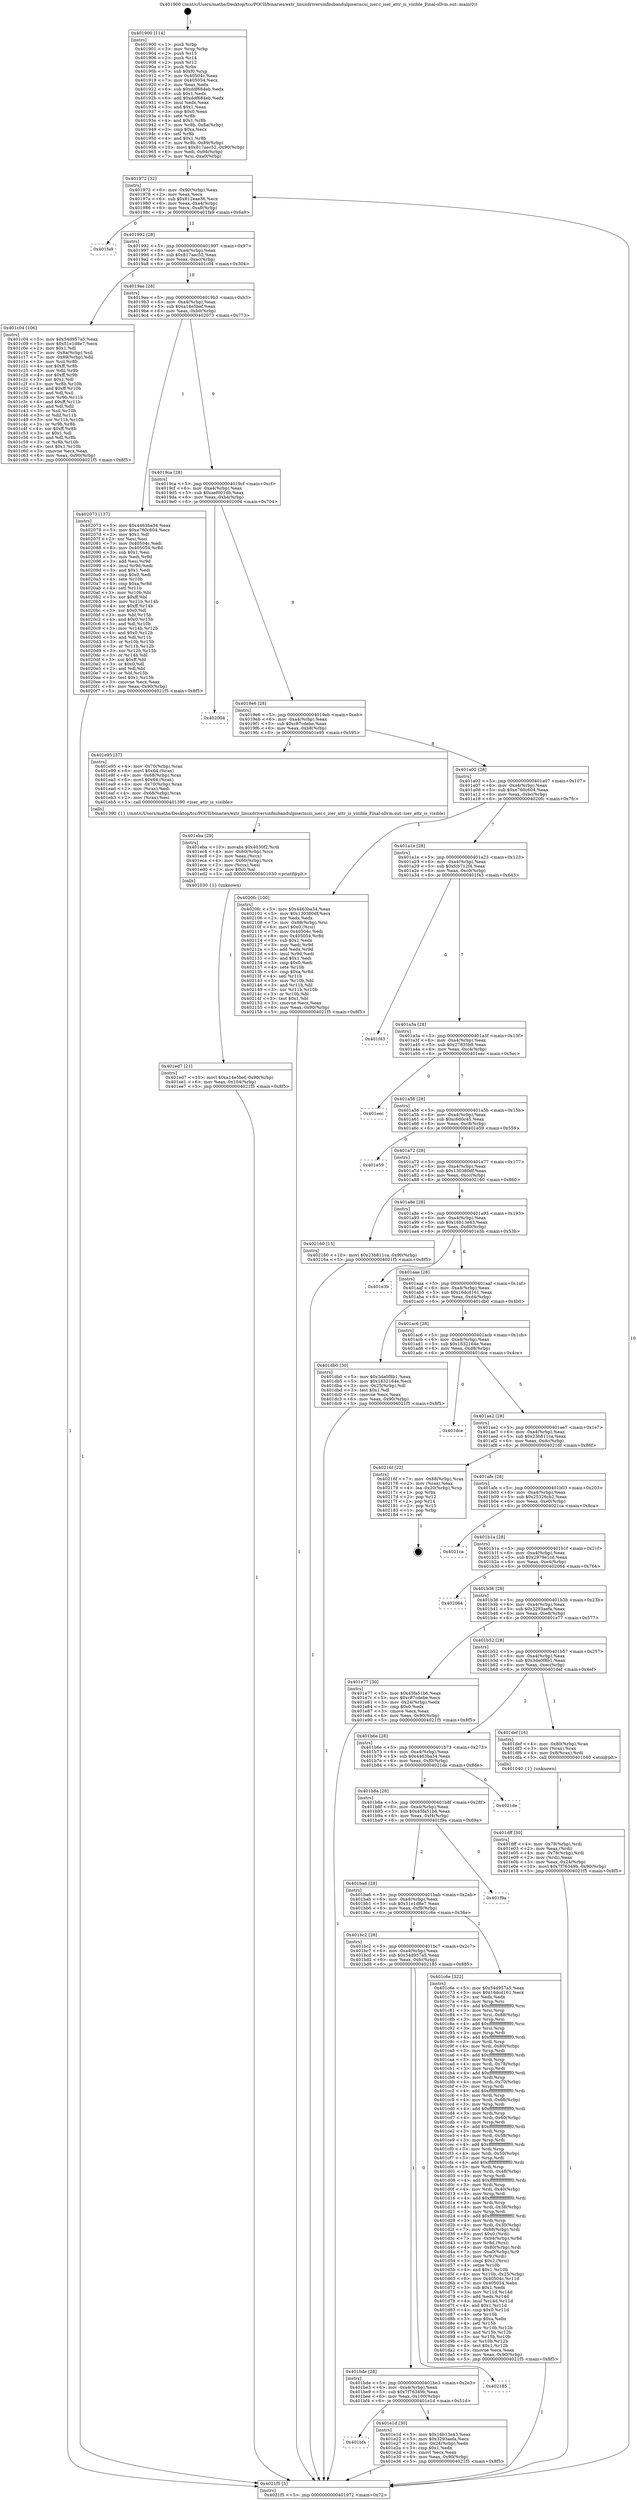 digraph "0x401900" {
  label = "0x401900 (/mnt/c/Users/mathe/Desktop/tcc/POCII/binaries/extr_linuxdriversinfinibandulpiseriscsi_iser.c_iser_attr_is_visible_Final-ollvm.out::main(0))"
  labelloc = "t"
  node[shape=record]

  Entry [label="",width=0.3,height=0.3,shape=circle,fillcolor=black,style=filled]
  "0x401972" [label="{
     0x401972 [32]\l
     | [instrs]\l
     &nbsp;&nbsp;0x401972 \<+6\>: mov -0x90(%rbp),%eax\l
     &nbsp;&nbsp;0x401978 \<+2\>: mov %eax,%ecx\l
     &nbsp;&nbsp;0x40197a \<+6\>: sub $0x812eae36,%ecx\l
     &nbsp;&nbsp;0x401980 \<+6\>: mov %eax,-0xa4(%rbp)\l
     &nbsp;&nbsp;0x401986 \<+6\>: mov %ecx,-0xa8(%rbp)\l
     &nbsp;&nbsp;0x40198c \<+6\>: je 0000000000401fa9 \<main+0x6a9\>\l
  }"]
  "0x401fa9" [label="{
     0x401fa9\l
  }", style=dashed]
  "0x401992" [label="{
     0x401992 [28]\l
     | [instrs]\l
     &nbsp;&nbsp;0x401992 \<+5\>: jmp 0000000000401997 \<main+0x97\>\l
     &nbsp;&nbsp;0x401997 \<+6\>: mov -0xa4(%rbp),%eax\l
     &nbsp;&nbsp;0x40199d \<+5\>: sub $0x817aec52,%eax\l
     &nbsp;&nbsp;0x4019a2 \<+6\>: mov %eax,-0xac(%rbp)\l
     &nbsp;&nbsp;0x4019a8 \<+6\>: je 0000000000401c04 \<main+0x304\>\l
  }"]
  Exit [label="",width=0.3,height=0.3,shape=circle,fillcolor=black,style=filled,peripheries=2]
  "0x401c04" [label="{
     0x401c04 [106]\l
     | [instrs]\l
     &nbsp;&nbsp;0x401c04 \<+5\>: mov $0x54d957a5,%eax\l
     &nbsp;&nbsp;0x401c09 \<+5\>: mov $0x51e1d8e7,%ecx\l
     &nbsp;&nbsp;0x401c0e \<+2\>: mov $0x1,%dl\l
     &nbsp;&nbsp;0x401c10 \<+7\>: mov -0x8a(%rbp),%sil\l
     &nbsp;&nbsp;0x401c17 \<+7\>: mov -0x89(%rbp),%dil\l
     &nbsp;&nbsp;0x401c1e \<+3\>: mov %sil,%r8b\l
     &nbsp;&nbsp;0x401c21 \<+4\>: xor $0xff,%r8b\l
     &nbsp;&nbsp;0x401c25 \<+3\>: mov %dil,%r9b\l
     &nbsp;&nbsp;0x401c28 \<+4\>: xor $0xff,%r9b\l
     &nbsp;&nbsp;0x401c2c \<+3\>: xor $0x1,%dl\l
     &nbsp;&nbsp;0x401c2f \<+3\>: mov %r8b,%r10b\l
     &nbsp;&nbsp;0x401c32 \<+4\>: and $0xff,%r10b\l
     &nbsp;&nbsp;0x401c36 \<+3\>: and %dl,%sil\l
     &nbsp;&nbsp;0x401c39 \<+3\>: mov %r9b,%r11b\l
     &nbsp;&nbsp;0x401c3c \<+4\>: and $0xff,%r11b\l
     &nbsp;&nbsp;0x401c40 \<+3\>: and %dl,%dil\l
     &nbsp;&nbsp;0x401c43 \<+3\>: or %sil,%r10b\l
     &nbsp;&nbsp;0x401c46 \<+3\>: or %dil,%r11b\l
     &nbsp;&nbsp;0x401c49 \<+3\>: xor %r11b,%r10b\l
     &nbsp;&nbsp;0x401c4c \<+3\>: or %r9b,%r8b\l
     &nbsp;&nbsp;0x401c4f \<+4\>: xor $0xff,%r8b\l
     &nbsp;&nbsp;0x401c53 \<+3\>: or $0x1,%dl\l
     &nbsp;&nbsp;0x401c56 \<+3\>: and %dl,%r8b\l
     &nbsp;&nbsp;0x401c59 \<+3\>: or %r8b,%r10b\l
     &nbsp;&nbsp;0x401c5c \<+4\>: test $0x1,%r10b\l
     &nbsp;&nbsp;0x401c60 \<+3\>: cmovne %ecx,%eax\l
     &nbsp;&nbsp;0x401c63 \<+6\>: mov %eax,-0x90(%rbp)\l
     &nbsp;&nbsp;0x401c69 \<+5\>: jmp 00000000004021f5 \<main+0x8f5\>\l
  }"]
  "0x4019ae" [label="{
     0x4019ae [28]\l
     | [instrs]\l
     &nbsp;&nbsp;0x4019ae \<+5\>: jmp 00000000004019b3 \<main+0xb3\>\l
     &nbsp;&nbsp;0x4019b3 \<+6\>: mov -0xa4(%rbp),%eax\l
     &nbsp;&nbsp;0x4019b9 \<+5\>: sub $0xa14e5bef,%eax\l
     &nbsp;&nbsp;0x4019be \<+6\>: mov %eax,-0xb0(%rbp)\l
     &nbsp;&nbsp;0x4019c4 \<+6\>: je 0000000000402073 \<main+0x773\>\l
  }"]
  "0x4021f5" [label="{
     0x4021f5 [5]\l
     | [instrs]\l
     &nbsp;&nbsp;0x4021f5 \<+5\>: jmp 0000000000401972 \<main+0x72\>\l
  }"]
  "0x401900" [label="{
     0x401900 [114]\l
     | [instrs]\l
     &nbsp;&nbsp;0x401900 \<+1\>: push %rbp\l
     &nbsp;&nbsp;0x401901 \<+3\>: mov %rsp,%rbp\l
     &nbsp;&nbsp;0x401904 \<+2\>: push %r15\l
     &nbsp;&nbsp;0x401906 \<+2\>: push %r14\l
     &nbsp;&nbsp;0x401908 \<+2\>: push %r12\l
     &nbsp;&nbsp;0x40190a \<+1\>: push %rbx\l
     &nbsp;&nbsp;0x40190b \<+7\>: sub $0xf0,%rsp\l
     &nbsp;&nbsp;0x401912 \<+7\>: mov 0x40504c,%eax\l
     &nbsp;&nbsp;0x401919 \<+7\>: mov 0x405054,%ecx\l
     &nbsp;&nbsp;0x401920 \<+2\>: mov %eax,%edx\l
     &nbsp;&nbsp;0x401922 \<+6\>: sub $0xddf684eb,%edx\l
     &nbsp;&nbsp;0x401928 \<+3\>: sub $0x1,%edx\l
     &nbsp;&nbsp;0x40192b \<+6\>: add $0xddf684eb,%edx\l
     &nbsp;&nbsp;0x401931 \<+3\>: imul %edx,%eax\l
     &nbsp;&nbsp;0x401934 \<+3\>: and $0x1,%eax\l
     &nbsp;&nbsp;0x401937 \<+3\>: cmp $0x0,%eax\l
     &nbsp;&nbsp;0x40193a \<+4\>: sete %r8b\l
     &nbsp;&nbsp;0x40193e \<+4\>: and $0x1,%r8b\l
     &nbsp;&nbsp;0x401942 \<+7\>: mov %r8b,-0x8a(%rbp)\l
     &nbsp;&nbsp;0x401949 \<+3\>: cmp $0xa,%ecx\l
     &nbsp;&nbsp;0x40194c \<+4\>: setl %r8b\l
     &nbsp;&nbsp;0x401950 \<+4\>: and $0x1,%r8b\l
     &nbsp;&nbsp;0x401954 \<+7\>: mov %r8b,-0x89(%rbp)\l
     &nbsp;&nbsp;0x40195b \<+10\>: movl $0x817aec52,-0x90(%rbp)\l
     &nbsp;&nbsp;0x401965 \<+6\>: mov %edi,-0x94(%rbp)\l
     &nbsp;&nbsp;0x40196b \<+7\>: mov %rsi,-0xa0(%rbp)\l
  }"]
  "0x401ed7" [label="{
     0x401ed7 [21]\l
     | [instrs]\l
     &nbsp;&nbsp;0x401ed7 \<+10\>: movl $0xa14e5bef,-0x90(%rbp)\l
     &nbsp;&nbsp;0x401ee1 \<+6\>: mov %eax,-0x104(%rbp)\l
     &nbsp;&nbsp;0x401ee7 \<+5\>: jmp 00000000004021f5 \<main+0x8f5\>\l
  }"]
  "0x402073" [label="{
     0x402073 [137]\l
     | [instrs]\l
     &nbsp;&nbsp;0x402073 \<+5\>: mov $0x4463ba34,%eax\l
     &nbsp;&nbsp;0x402078 \<+5\>: mov $0xe760c604,%ecx\l
     &nbsp;&nbsp;0x40207d \<+2\>: mov $0x1,%dl\l
     &nbsp;&nbsp;0x40207f \<+2\>: xor %esi,%esi\l
     &nbsp;&nbsp;0x402081 \<+7\>: mov 0x40504c,%edi\l
     &nbsp;&nbsp;0x402088 \<+8\>: mov 0x405054,%r8d\l
     &nbsp;&nbsp;0x402090 \<+3\>: sub $0x1,%esi\l
     &nbsp;&nbsp;0x402093 \<+3\>: mov %edi,%r9d\l
     &nbsp;&nbsp;0x402096 \<+3\>: add %esi,%r9d\l
     &nbsp;&nbsp;0x402099 \<+4\>: imul %r9d,%edi\l
     &nbsp;&nbsp;0x40209d \<+3\>: and $0x1,%edi\l
     &nbsp;&nbsp;0x4020a0 \<+3\>: cmp $0x0,%edi\l
     &nbsp;&nbsp;0x4020a3 \<+4\>: sete %r10b\l
     &nbsp;&nbsp;0x4020a7 \<+4\>: cmp $0xa,%r8d\l
     &nbsp;&nbsp;0x4020ab \<+4\>: setl %r11b\l
     &nbsp;&nbsp;0x4020af \<+3\>: mov %r10b,%bl\l
     &nbsp;&nbsp;0x4020b2 \<+3\>: xor $0xff,%bl\l
     &nbsp;&nbsp;0x4020b5 \<+3\>: mov %r11b,%r14b\l
     &nbsp;&nbsp;0x4020b8 \<+4\>: xor $0xff,%r14b\l
     &nbsp;&nbsp;0x4020bc \<+3\>: xor $0x0,%dl\l
     &nbsp;&nbsp;0x4020bf \<+3\>: mov %bl,%r15b\l
     &nbsp;&nbsp;0x4020c2 \<+4\>: and $0x0,%r15b\l
     &nbsp;&nbsp;0x4020c6 \<+3\>: and %dl,%r10b\l
     &nbsp;&nbsp;0x4020c9 \<+3\>: mov %r14b,%r12b\l
     &nbsp;&nbsp;0x4020cc \<+4\>: and $0x0,%r12b\l
     &nbsp;&nbsp;0x4020d0 \<+3\>: and %dl,%r11b\l
     &nbsp;&nbsp;0x4020d3 \<+3\>: or %r10b,%r15b\l
     &nbsp;&nbsp;0x4020d6 \<+3\>: or %r11b,%r12b\l
     &nbsp;&nbsp;0x4020d9 \<+3\>: xor %r12b,%r15b\l
     &nbsp;&nbsp;0x4020dc \<+3\>: or %r14b,%bl\l
     &nbsp;&nbsp;0x4020df \<+3\>: xor $0xff,%bl\l
     &nbsp;&nbsp;0x4020e2 \<+3\>: or $0x0,%dl\l
     &nbsp;&nbsp;0x4020e5 \<+2\>: and %dl,%bl\l
     &nbsp;&nbsp;0x4020e7 \<+3\>: or %bl,%r15b\l
     &nbsp;&nbsp;0x4020ea \<+4\>: test $0x1,%r15b\l
     &nbsp;&nbsp;0x4020ee \<+3\>: cmovne %ecx,%eax\l
     &nbsp;&nbsp;0x4020f1 \<+6\>: mov %eax,-0x90(%rbp)\l
     &nbsp;&nbsp;0x4020f7 \<+5\>: jmp 00000000004021f5 \<main+0x8f5\>\l
  }"]
  "0x4019ca" [label="{
     0x4019ca [28]\l
     | [instrs]\l
     &nbsp;&nbsp;0x4019ca \<+5\>: jmp 00000000004019cf \<main+0xcf\>\l
     &nbsp;&nbsp;0x4019cf \<+6\>: mov -0xa4(%rbp),%eax\l
     &nbsp;&nbsp;0x4019d5 \<+5\>: sub $0xaef001db,%eax\l
     &nbsp;&nbsp;0x4019da \<+6\>: mov %eax,-0xb4(%rbp)\l
     &nbsp;&nbsp;0x4019e0 \<+6\>: je 0000000000402004 \<main+0x704\>\l
  }"]
  "0x401eba" [label="{
     0x401eba [29]\l
     | [instrs]\l
     &nbsp;&nbsp;0x401eba \<+10\>: movabs $0x4030f2,%rdi\l
     &nbsp;&nbsp;0x401ec4 \<+4\>: mov -0x60(%rbp),%rcx\l
     &nbsp;&nbsp;0x401ec8 \<+2\>: mov %eax,(%rcx)\l
     &nbsp;&nbsp;0x401eca \<+4\>: mov -0x60(%rbp),%rcx\l
     &nbsp;&nbsp;0x401ece \<+2\>: mov (%rcx),%esi\l
     &nbsp;&nbsp;0x401ed0 \<+2\>: mov $0x0,%al\l
     &nbsp;&nbsp;0x401ed2 \<+5\>: call 0000000000401030 \<printf@plt\>\l
     | [calls]\l
     &nbsp;&nbsp;0x401030 \{1\} (unknown)\l
  }"]
  "0x402004" [label="{
     0x402004\l
  }", style=dashed]
  "0x4019e6" [label="{
     0x4019e6 [28]\l
     | [instrs]\l
     &nbsp;&nbsp;0x4019e6 \<+5\>: jmp 00000000004019eb \<main+0xeb\>\l
     &nbsp;&nbsp;0x4019eb \<+6\>: mov -0xa4(%rbp),%eax\l
     &nbsp;&nbsp;0x4019f1 \<+5\>: sub $0xc87cdebe,%eax\l
     &nbsp;&nbsp;0x4019f6 \<+6\>: mov %eax,-0xb8(%rbp)\l
     &nbsp;&nbsp;0x4019fc \<+6\>: je 0000000000401e95 \<main+0x595\>\l
  }"]
  "0x401bfa" [label="{
     0x401bfa\l
  }", style=dashed]
  "0x401e95" [label="{
     0x401e95 [37]\l
     | [instrs]\l
     &nbsp;&nbsp;0x401e95 \<+4\>: mov -0x70(%rbp),%rax\l
     &nbsp;&nbsp;0x401e99 \<+6\>: movl $0x64,(%rax)\l
     &nbsp;&nbsp;0x401e9f \<+4\>: mov -0x68(%rbp),%rax\l
     &nbsp;&nbsp;0x401ea3 \<+6\>: movl $0x64,(%rax)\l
     &nbsp;&nbsp;0x401ea9 \<+4\>: mov -0x70(%rbp),%rax\l
     &nbsp;&nbsp;0x401ead \<+2\>: mov (%rax),%edi\l
     &nbsp;&nbsp;0x401eaf \<+4\>: mov -0x68(%rbp),%rax\l
     &nbsp;&nbsp;0x401eb3 \<+2\>: mov (%rax),%esi\l
     &nbsp;&nbsp;0x401eb5 \<+5\>: call 0000000000401390 \<iser_attr_is_visible\>\l
     | [calls]\l
     &nbsp;&nbsp;0x401390 \{1\} (/mnt/c/Users/mathe/Desktop/tcc/POCII/binaries/extr_linuxdriversinfinibandulpiseriscsi_iser.c_iser_attr_is_visible_Final-ollvm.out::iser_attr_is_visible)\l
  }"]
  "0x401a02" [label="{
     0x401a02 [28]\l
     | [instrs]\l
     &nbsp;&nbsp;0x401a02 \<+5\>: jmp 0000000000401a07 \<main+0x107\>\l
     &nbsp;&nbsp;0x401a07 \<+6\>: mov -0xa4(%rbp),%eax\l
     &nbsp;&nbsp;0x401a0d \<+5\>: sub $0xe760c604,%eax\l
     &nbsp;&nbsp;0x401a12 \<+6\>: mov %eax,-0xbc(%rbp)\l
     &nbsp;&nbsp;0x401a18 \<+6\>: je 00000000004020fc \<main+0x7fc\>\l
  }"]
  "0x401e1d" [label="{
     0x401e1d [30]\l
     | [instrs]\l
     &nbsp;&nbsp;0x401e1d \<+5\>: mov $0x16b13e43,%eax\l
     &nbsp;&nbsp;0x401e22 \<+5\>: mov $0x3293aefa,%ecx\l
     &nbsp;&nbsp;0x401e27 \<+3\>: mov -0x24(%rbp),%edx\l
     &nbsp;&nbsp;0x401e2a \<+3\>: cmp $0x1,%edx\l
     &nbsp;&nbsp;0x401e2d \<+3\>: cmovl %ecx,%eax\l
     &nbsp;&nbsp;0x401e30 \<+6\>: mov %eax,-0x90(%rbp)\l
     &nbsp;&nbsp;0x401e36 \<+5\>: jmp 00000000004021f5 \<main+0x8f5\>\l
  }"]
  "0x4020fc" [label="{
     0x4020fc [100]\l
     | [instrs]\l
     &nbsp;&nbsp;0x4020fc \<+5\>: mov $0x4463ba34,%eax\l
     &nbsp;&nbsp;0x402101 \<+5\>: mov $0x130380df,%ecx\l
     &nbsp;&nbsp;0x402106 \<+2\>: xor %edx,%edx\l
     &nbsp;&nbsp;0x402108 \<+7\>: mov -0x88(%rbp),%rsi\l
     &nbsp;&nbsp;0x40210f \<+6\>: movl $0x0,(%rsi)\l
     &nbsp;&nbsp;0x402115 \<+7\>: mov 0x40504c,%edi\l
     &nbsp;&nbsp;0x40211c \<+8\>: mov 0x405054,%r8d\l
     &nbsp;&nbsp;0x402124 \<+3\>: sub $0x1,%edx\l
     &nbsp;&nbsp;0x402127 \<+3\>: mov %edi,%r9d\l
     &nbsp;&nbsp;0x40212a \<+3\>: add %edx,%r9d\l
     &nbsp;&nbsp;0x40212d \<+4\>: imul %r9d,%edi\l
     &nbsp;&nbsp;0x402131 \<+3\>: and $0x1,%edi\l
     &nbsp;&nbsp;0x402134 \<+3\>: cmp $0x0,%edi\l
     &nbsp;&nbsp;0x402137 \<+4\>: sete %r10b\l
     &nbsp;&nbsp;0x40213b \<+4\>: cmp $0xa,%r8d\l
     &nbsp;&nbsp;0x40213f \<+4\>: setl %r11b\l
     &nbsp;&nbsp;0x402143 \<+3\>: mov %r10b,%bl\l
     &nbsp;&nbsp;0x402146 \<+3\>: and %r11b,%bl\l
     &nbsp;&nbsp;0x402149 \<+3\>: xor %r11b,%r10b\l
     &nbsp;&nbsp;0x40214c \<+3\>: or %r10b,%bl\l
     &nbsp;&nbsp;0x40214f \<+3\>: test $0x1,%bl\l
     &nbsp;&nbsp;0x402152 \<+3\>: cmovne %ecx,%eax\l
     &nbsp;&nbsp;0x402155 \<+6\>: mov %eax,-0x90(%rbp)\l
     &nbsp;&nbsp;0x40215b \<+5\>: jmp 00000000004021f5 \<main+0x8f5\>\l
  }"]
  "0x401a1e" [label="{
     0x401a1e [28]\l
     | [instrs]\l
     &nbsp;&nbsp;0x401a1e \<+5\>: jmp 0000000000401a23 \<main+0x123\>\l
     &nbsp;&nbsp;0x401a23 \<+6\>: mov -0xa4(%rbp),%eax\l
     &nbsp;&nbsp;0x401a29 \<+5\>: sub $0xfcb712f4,%eax\l
     &nbsp;&nbsp;0x401a2e \<+6\>: mov %eax,-0xc0(%rbp)\l
     &nbsp;&nbsp;0x401a34 \<+6\>: je 0000000000401f43 \<main+0x643\>\l
  }"]
  "0x401bde" [label="{
     0x401bde [28]\l
     | [instrs]\l
     &nbsp;&nbsp;0x401bde \<+5\>: jmp 0000000000401be3 \<main+0x2e3\>\l
     &nbsp;&nbsp;0x401be3 \<+6\>: mov -0xa4(%rbp),%eax\l
     &nbsp;&nbsp;0x401be9 \<+5\>: sub $0x7f76349b,%eax\l
     &nbsp;&nbsp;0x401bee \<+6\>: mov %eax,-0x100(%rbp)\l
     &nbsp;&nbsp;0x401bf4 \<+6\>: je 0000000000401e1d \<main+0x51d\>\l
  }"]
  "0x401f43" [label="{
     0x401f43\l
  }", style=dashed]
  "0x401a3a" [label="{
     0x401a3a [28]\l
     | [instrs]\l
     &nbsp;&nbsp;0x401a3a \<+5\>: jmp 0000000000401a3f \<main+0x13f\>\l
     &nbsp;&nbsp;0x401a3f \<+6\>: mov -0xa4(%rbp),%eax\l
     &nbsp;&nbsp;0x401a45 \<+5\>: sub $0x27835b9,%eax\l
     &nbsp;&nbsp;0x401a4a \<+6\>: mov %eax,-0xc4(%rbp)\l
     &nbsp;&nbsp;0x401a50 \<+6\>: je 0000000000401eec \<main+0x5ec\>\l
  }"]
  "0x402185" [label="{
     0x402185\l
  }", style=dashed]
  "0x401eec" [label="{
     0x401eec\l
  }", style=dashed]
  "0x401a56" [label="{
     0x401a56 [28]\l
     | [instrs]\l
     &nbsp;&nbsp;0x401a56 \<+5\>: jmp 0000000000401a5b \<main+0x15b\>\l
     &nbsp;&nbsp;0x401a5b \<+6\>: mov -0xa4(%rbp),%eax\l
     &nbsp;&nbsp;0x401a61 \<+5\>: sub $0xc6d0c45,%eax\l
     &nbsp;&nbsp;0x401a66 \<+6\>: mov %eax,-0xc8(%rbp)\l
     &nbsp;&nbsp;0x401a6c \<+6\>: je 0000000000401e59 \<main+0x559\>\l
  }"]
  "0x401dff" [label="{
     0x401dff [30]\l
     | [instrs]\l
     &nbsp;&nbsp;0x401dff \<+4\>: mov -0x78(%rbp),%rdi\l
     &nbsp;&nbsp;0x401e03 \<+2\>: mov %eax,(%rdi)\l
     &nbsp;&nbsp;0x401e05 \<+4\>: mov -0x78(%rbp),%rdi\l
     &nbsp;&nbsp;0x401e09 \<+2\>: mov (%rdi),%eax\l
     &nbsp;&nbsp;0x401e0b \<+3\>: mov %eax,-0x24(%rbp)\l
     &nbsp;&nbsp;0x401e0e \<+10\>: movl $0x7f76349b,-0x90(%rbp)\l
     &nbsp;&nbsp;0x401e18 \<+5\>: jmp 00000000004021f5 \<main+0x8f5\>\l
  }"]
  "0x401e59" [label="{
     0x401e59\l
  }", style=dashed]
  "0x401a72" [label="{
     0x401a72 [28]\l
     | [instrs]\l
     &nbsp;&nbsp;0x401a72 \<+5\>: jmp 0000000000401a77 \<main+0x177\>\l
     &nbsp;&nbsp;0x401a77 \<+6\>: mov -0xa4(%rbp),%eax\l
     &nbsp;&nbsp;0x401a7d \<+5\>: sub $0x130380df,%eax\l
     &nbsp;&nbsp;0x401a82 \<+6\>: mov %eax,-0xcc(%rbp)\l
     &nbsp;&nbsp;0x401a88 \<+6\>: je 0000000000402160 \<main+0x860\>\l
  }"]
  "0x401bc2" [label="{
     0x401bc2 [28]\l
     | [instrs]\l
     &nbsp;&nbsp;0x401bc2 \<+5\>: jmp 0000000000401bc7 \<main+0x2c7\>\l
     &nbsp;&nbsp;0x401bc7 \<+6\>: mov -0xa4(%rbp),%eax\l
     &nbsp;&nbsp;0x401bcd \<+5\>: sub $0x54d957a5,%eax\l
     &nbsp;&nbsp;0x401bd2 \<+6\>: mov %eax,-0xfc(%rbp)\l
     &nbsp;&nbsp;0x401bd8 \<+6\>: je 0000000000402185 \<main+0x885\>\l
  }"]
  "0x402160" [label="{
     0x402160 [15]\l
     | [instrs]\l
     &nbsp;&nbsp;0x402160 \<+10\>: movl $0x23b811ca,-0x90(%rbp)\l
     &nbsp;&nbsp;0x40216a \<+5\>: jmp 00000000004021f5 \<main+0x8f5\>\l
  }"]
  "0x401a8e" [label="{
     0x401a8e [28]\l
     | [instrs]\l
     &nbsp;&nbsp;0x401a8e \<+5\>: jmp 0000000000401a93 \<main+0x193\>\l
     &nbsp;&nbsp;0x401a93 \<+6\>: mov -0xa4(%rbp),%eax\l
     &nbsp;&nbsp;0x401a99 \<+5\>: sub $0x16b13e43,%eax\l
     &nbsp;&nbsp;0x401a9e \<+6\>: mov %eax,-0xd0(%rbp)\l
     &nbsp;&nbsp;0x401aa4 \<+6\>: je 0000000000401e3b \<main+0x53b\>\l
  }"]
  "0x401c6e" [label="{
     0x401c6e [322]\l
     | [instrs]\l
     &nbsp;&nbsp;0x401c6e \<+5\>: mov $0x54d957a5,%eax\l
     &nbsp;&nbsp;0x401c73 \<+5\>: mov $0x16dcd161,%ecx\l
     &nbsp;&nbsp;0x401c78 \<+2\>: xor %edx,%edx\l
     &nbsp;&nbsp;0x401c7a \<+3\>: mov %rsp,%rsi\l
     &nbsp;&nbsp;0x401c7d \<+4\>: add $0xfffffffffffffff0,%rsi\l
     &nbsp;&nbsp;0x401c81 \<+3\>: mov %rsi,%rsp\l
     &nbsp;&nbsp;0x401c84 \<+7\>: mov %rsi,-0x88(%rbp)\l
     &nbsp;&nbsp;0x401c8b \<+3\>: mov %rsp,%rsi\l
     &nbsp;&nbsp;0x401c8e \<+4\>: add $0xfffffffffffffff0,%rsi\l
     &nbsp;&nbsp;0x401c92 \<+3\>: mov %rsi,%rsp\l
     &nbsp;&nbsp;0x401c95 \<+3\>: mov %rsp,%rdi\l
     &nbsp;&nbsp;0x401c98 \<+4\>: add $0xfffffffffffffff0,%rdi\l
     &nbsp;&nbsp;0x401c9c \<+3\>: mov %rdi,%rsp\l
     &nbsp;&nbsp;0x401c9f \<+4\>: mov %rdi,-0x80(%rbp)\l
     &nbsp;&nbsp;0x401ca3 \<+3\>: mov %rsp,%rdi\l
     &nbsp;&nbsp;0x401ca6 \<+4\>: add $0xfffffffffffffff0,%rdi\l
     &nbsp;&nbsp;0x401caa \<+3\>: mov %rdi,%rsp\l
     &nbsp;&nbsp;0x401cad \<+4\>: mov %rdi,-0x78(%rbp)\l
     &nbsp;&nbsp;0x401cb1 \<+3\>: mov %rsp,%rdi\l
     &nbsp;&nbsp;0x401cb4 \<+4\>: add $0xfffffffffffffff0,%rdi\l
     &nbsp;&nbsp;0x401cb8 \<+3\>: mov %rdi,%rsp\l
     &nbsp;&nbsp;0x401cbb \<+4\>: mov %rdi,-0x70(%rbp)\l
     &nbsp;&nbsp;0x401cbf \<+3\>: mov %rsp,%rdi\l
     &nbsp;&nbsp;0x401cc2 \<+4\>: add $0xfffffffffffffff0,%rdi\l
     &nbsp;&nbsp;0x401cc6 \<+3\>: mov %rdi,%rsp\l
     &nbsp;&nbsp;0x401cc9 \<+4\>: mov %rdi,-0x68(%rbp)\l
     &nbsp;&nbsp;0x401ccd \<+3\>: mov %rsp,%rdi\l
     &nbsp;&nbsp;0x401cd0 \<+4\>: add $0xfffffffffffffff0,%rdi\l
     &nbsp;&nbsp;0x401cd4 \<+3\>: mov %rdi,%rsp\l
     &nbsp;&nbsp;0x401cd7 \<+4\>: mov %rdi,-0x60(%rbp)\l
     &nbsp;&nbsp;0x401cdb \<+3\>: mov %rsp,%rdi\l
     &nbsp;&nbsp;0x401cde \<+4\>: add $0xfffffffffffffff0,%rdi\l
     &nbsp;&nbsp;0x401ce2 \<+3\>: mov %rdi,%rsp\l
     &nbsp;&nbsp;0x401ce5 \<+4\>: mov %rdi,-0x58(%rbp)\l
     &nbsp;&nbsp;0x401ce9 \<+3\>: mov %rsp,%rdi\l
     &nbsp;&nbsp;0x401cec \<+4\>: add $0xfffffffffffffff0,%rdi\l
     &nbsp;&nbsp;0x401cf0 \<+3\>: mov %rdi,%rsp\l
     &nbsp;&nbsp;0x401cf3 \<+4\>: mov %rdi,-0x50(%rbp)\l
     &nbsp;&nbsp;0x401cf7 \<+3\>: mov %rsp,%rdi\l
     &nbsp;&nbsp;0x401cfa \<+4\>: add $0xfffffffffffffff0,%rdi\l
     &nbsp;&nbsp;0x401cfe \<+3\>: mov %rdi,%rsp\l
     &nbsp;&nbsp;0x401d01 \<+4\>: mov %rdi,-0x48(%rbp)\l
     &nbsp;&nbsp;0x401d05 \<+3\>: mov %rsp,%rdi\l
     &nbsp;&nbsp;0x401d08 \<+4\>: add $0xfffffffffffffff0,%rdi\l
     &nbsp;&nbsp;0x401d0c \<+3\>: mov %rdi,%rsp\l
     &nbsp;&nbsp;0x401d0f \<+4\>: mov %rdi,-0x40(%rbp)\l
     &nbsp;&nbsp;0x401d13 \<+3\>: mov %rsp,%rdi\l
     &nbsp;&nbsp;0x401d16 \<+4\>: add $0xfffffffffffffff0,%rdi\l
     &nbsp;&nbsp;0x401d1a \<+3\>: mov %rdi,%rsp\l
     &nbsp;&nbsp;0x401d1d \<+4\>: mov %rdi,-0x38(%rbp)\l
     &nbsp;&nbsp;0x401d21 \<+3\>: mov %rsp,%rdi\l
     &nbsp;&nbsp;0x401d24 \<+4\>: add $0xfffffffffffffff0,%rdi\l
     &nbsp;&nbsp;0x401d28 \<+3\>: mov %rdi,%rsp\l
     &nbsp;&nbsp;0x401d2b \<+4\>: mov %rdi,-0x30(%rbp)\l
     &nbsp;&nbsp;0x401d2f \<+7\>: mov -0x88(%rbp),%rdi\l
     &nbsp;&nbsp;0x401d36 \<+6\>: movl $0x0,(%rdi)\l
     &nbsp;&nbsp;0x401d3c \<+7\>: mov -0x94(%rbp),%r8d\l
     &nbsp;&nbsp;0x401d43 \<+3\>: mov %r8d,(%rsi)\l
     &nbsp;&nbsp;0x401d46 \<+4\>: mov -0x80(%rbp),%rdi\l
     &nbsp;&nbsp;0x401d4a \<+7\>: mov -0xa0(%rbp),%r9\l
     &nbsp;&nbsp;0x401d51 \<+3\>: mov %r9,(%rdi)\l
     &nbsp;&nbsp;0x401d54 \<+3\>: cmpl $0x2,(%rsi)\l
     &nbsp;&nbsp;0x401d57 \<+4\>: setne %r10b\l
     &nbsp;&nbsp;0x401d5b \<+4\>: and $0x1,%r10b\l
     &nbsp;&nbsp;0x401d5f \<+4\>: mov %r10b,-0x25(%rbp)\l
     &nbsp;&nbsp;0x401d63 \<+8\>: mov 0x40504c,%r11d\l
     &nbsp;&nbsp;0x401d6b \<+7\>: mov 0x405054,%ebx\l
     &nbsp;&nbsp;0x401d72 \<+3\>: sub $0x1,%edx\l
     &nbsp;&nbsp;0x401d75 \<+3\>: mov %r11d,%r14d\l
     &nbsp;&nbsp;0x401d78 \<+3\>: add %edx,%r14d\l
     &nbsp;&nbsp;0x401d7b \<+4\>: imul %r14d,%r11d\l
     &nbsp;&nbsp;0x401d7f \<+4\>: and $0x1,%r11d\l
     &nbsp;&nbsp;0x401d83 \<+4\>: cmp $0x0,%r11d\l
     &nbsp;&nbsp;0x401d87 \<+4\>: sete %r10b\l
     &nbsp;&nbsp;0x401d8b \<+3\>: cmp $0xa,%ebx\l
     &nbsp;&nbsp;0x401d8e \<+4\>: setl %r15b\l
     &nbsp;&nbsp;0x401d92 \<+3\>: mov %r10b,%r12b\l
     &nbsp;&nbsp;0x401d95 \<+3\>: and %r15b,%r12b\l
     &nbsp;&nbsp;0x401d98 \<+3\>: xor %r15b,%r10b\l
     &nbsp;&nbsp;0x401d9b \<+3\>: or %r10b,%r12b\l
     &nbsp;&nbsp;0x401d9e \<+4\>: test $0x1,%r12b\l
     &nbsp;&nbsp;0x401da2 \<+3\>: cmovne %ecx,%eax\l
     &nbsp;&nbsp;0x401da5 \<+6\>: mov %eax,-0x90(%rbp)\l
     &nbsp;&nbsp;0x401dab \<+5\>: jmp 00000000004021f5 \<main+0x8f5\>\l
  }"]
  "0x401e3b" [label="{
     0x401e3b\l
  }", style=dashed]
  "0x401aaa" [label="{
     0x401aaa [28]\l
     | [instrs]\l
     &nbsp;&nbsp;0x401aaa \<+5\>: jmp 0000000000401aaf \<main+0x1af\>\l
     &nbsp;&nbsp;0x401aaf \<+6\>: mov -0xa4(%rbp),%eax\l
     &nbsp;&nbsp;0x401ab5 \<+5\>: sub $0x16dcd161,%eax\l
     &nbsp;&nbsp;0x401aba \<+6\>: mov %eax,-0xd4(%rbp)\l
     &nbsp;&nbsp;0x401ac0 \<+6\>: je 0000000000401db0 \<main+0x4b0\>\l
  }"]
  "0x401ba6" [label="{
     0x401ba6 [28]\l
     | [instrs]\l
     &nbsp;&nbsp;0x401ba6 \<+5\>: jmp 0000000000401bab \<main+0x2ab\>\l
     &nbsp;&nbsp;0x401bab \<+6\>: mov -0xa4(%rbp),%eax\l
     &nbsp;&nbsp;0x401bb1 \<+5\>: sub $0x51e1d8e7,%eax\l
     &nbsp;&nbsp;0x401bb6 \<+6\>: mov %eax,-0xf8(%rbp)\l
     &nbsp;&nbsp;0x401bbc \<+6\>: je 0000000000401c6e \<main+0x36e\>\l
  }"]
  "0x401db0" [label="{
     0x401db0 [30]\l
     | [instrs]\l
     &nbsp;&nbsp;0x401db0 \<+5\>: mov $0x3da0f8b1,%eax\l
     &nbsp;&nbsp;0x401db5 \<+5\>: mov $0x1832164e,%ecx\l
     &nbsp;&nbsp;0x401dba \<+3\>: mov -0x25(%rbp),%dl\l
     &nbsp;&nbsp;0x401dbd \<+3\>: test $0x1,%dl\l
     &nbsp;&nbsp;0x401dc0 \<+3\>: cmovne %ecx,%eax\l
     &nbsp;&nbsp;0x401dc3 \<+6\>: mov %eax,-0x90(%rbp)\l
     &nbsp;&nbsp;0x401dc9 \<+5\>: jmp 00000000004021f5 \<main+0x8f5\>\l
  }"]
  "0x401ac6" [label="{
     0x401ac6 [28]\l
     | [instrs]\l
     &nbsp;&nbsp;0x401ac6 \<+5\>: jmp 0000000000401acb \<main+0x1cb\>\l
     &nbsp;&nbsp;0x401acb \<+6\>: mov -0xa4(%rbp),%eax\l
     &nbsp;&nbsp;0x401ad1 \<+5\>: sub $0x1832164e,%eax\l
     &nbsp;&nbsp;0x401ad6 \<+6\>: mov %eax,-0xd8(%rbp)\l
     &nbsp;&nbsp;0x401adc \<+6\>: je 0000000000401dce \<main+0x4ce\>\l
  }"]
  "0x401f9a" [label="{
     0x401f9a\l
  }", style=dashed]
  "0x401dce" [label="{
     0x401dce\l
  }", style=dashed]
  "0x401ae2" [label="{
     0x401ae2 [28]\l
     | [instrs]\l
     &nbsp;&nbsp;0x401ae2 \<+5\>: jmp 0000000000401ae7 \<main+0x1e7\>\l
     &nbsp;&nbsp;0x401ae7 \<+6\>: mov -0xa4(%rbp),%eax\l
     &nbsp;&nbsp;0x401aed \<+5\>: sub $0x23b811ca,%eax\l
     &nbsp;&nbsp;0x401af2 \<+6\>: mov %eax,-0xdc(%rbp)\l
     &nbsp;&nbsp;0x401af8 \<+6\>: je 000000000040216f \<main+0x86f\>\l
  }"]
  "0x401b8a" [label="{
     0x401b8a [28]\l
     | [instrs]\l
     &nbsp;&nbsp;0x401b8a \<+5\>: jmp 0000000000401b8f \<main+0x28f\>\l
     &nbsp;&nbsp;0x401b8f \<+6\>: mov -0xa4(%rbp),%eax\l
     &nbsp;&nbsp;0x401b95 \<+5\>: sub $0x45fa51b6,%eax\l
     &nbsp;&nbsp;0x401b9a \<+6\>: mov %eax,-0xf4(%rbp)\l
     &nbsp;&nbsp;0x401ba0 \<+6\>: je 0000000000401f9a \<main+0x69a\>\l
  }"]
  "0x40216f" [label="{
     0x40216f [22]\l
     | [instrs]\l
     &nbsp;&nbsp;0x40216f \<+7\>: mov -0x88(%rbp),%rax\l
     &nbsp;&nbsp;0x402176 \<+2\>: mov (%rax),%eax\l
     &nbsp;&nbsp;0x402178 \<+4\>: lea -0x20(%rbp),%rsp\l
     &nbsp;&nbsp;0x40217c \<+1\>: pop %rbx\l
     &nbsp;&nbsp;0x40217d \<+2\>: pop %r12\l
     &nbsp;&nbsp;0x40217f \<+2\>: pop %r14\l
     &nbsp;&nbsp;0x402181 \<+2\>: pop %r15\l
     &nbsp;&nbsp;0x402183 \<+1\>: pop %rbp\l
     &nbsp;&nbsp;0x402184 \<+1\>: ret\l
  }"]
  "0x401afe" [label="{
     0x401afe [28]\l
     | [instrs]\l
     &nbsp;&nbsp;0x401afe \<+5\>: jmp 0000000000401b03 \<main+0x203\>\l
     &nbsp;&nbsp;0x401b03 \<+6\>: mov -0xa4(%rbp),%eax\l
     &nbsp;&nbsp;0x401b09 \<+5\>: sub $0x25326cb2,%eax\l
     &nbsp;&nbsp;0x401b0e \<+6\>: mov %eax,-0xe0(%rbp)\l
     &nbsp;&nbsp;0x401b14 \<+6\>: je 00000000004021ca \<main+0x8ca\>\l
  }"]
  "0x4021de" [label="{
     0x4021de\l
  }", style=dashed]
  "0x4021ca" [label="{
     0x4021ca\l
  }", style=dashed]
  "0x401b1a" [label="{
     0x401b1a [28]\l
     | [instrs]\l
     &nbsp;&nbsp;0x401b1a \<+5\>: jmp 0000000000401b1f \<main+0x21f\>\l
     &nbsp;&nbsp;0x401b1f \<+6\>: mov -0xa4(%rbp),%eax\l
     &nbsp;&nbsp;0x401b25 \<+5\>: sub $0x2979e1cd,%eax\l
     &nbsp;&nbsp;0x401b2a \<+6\>: mov %eax,-0xe4(%rbp)\l
     &nbsp;&nbsp;0x401b30 \<+6\>: je 0000000000402064 \<main+0x764\>\l
  }"]
  "0x401b6e" [label="{
     0x401b6e [28]\l
     | [instrs]\l
     &nbsp;&nbsp;0x401b6e \<+5\>: jmp 0000000000401b73 \<main+0x273\>\l
     &nbsp;&nbsp;0x401b73 \<+6\>: mov -0xa4(%rbp),%eax\l
     &nbsp;&nbsp;0x401b79 \<+5\>: sub $0x4463ba34,%eax\l
     &nbsp;&nbsp;0x401b7e \<+6\>: mov %eax,-0xf0(%rbp)\l
     &nbsp;&nbsp;0x401b84 \<+6\>: je 00000000004021de \<main+0x8de\>\l
  }"]
  "0x402064" [label="{
     0x402064\l
  }", style=dashed]
  "0x401b36" [label="{
     0x401b36 [28]\l
     | [instrs]\l
     &nbsp;&nbsp;0x401b36 \<+5\>: jmp 0000000000401b3b \<main+0x23b\>\l
     &nbsp;&nbsp;0x401b3b \<+6\>: mov -0xa4(%rbp),%eax\l
     &nbsp;&nbsp;0x401b41 \<+5\>: sub $0x3293aefa,%eax\l
     &nbsp;&nbsp;0x401b46 \<+6\>: mov %eax,-0xe8(%rbp)\l
     &nbsp;&nbsp;0x401b4c \<+6\>: je 0000000000401e77 \<main+0x577\>\l
  }"]
  "0x401def" [label="{
     0x401def [16]\l
     | [instrs]\l
     &nbsp;&nbsp;0x401def \<+4\>: mov -0x80(%rbp),%rax\l
     &nbsp;&nbsp;0x401df3 \<+3\>: mov (%rax),%rax\l
     &nbsp;&nbsp;0x401df6 \<+4\>: mov 0x8(%rax),%rdi\l
     &nbsp;&nbsp;0x401dfa \<+5\>: call 0000000000401040 \<atoi@plt\>\l
     | [calls]\l
     &nbsp;&nbsp;0x401040 \{1\} (unknown)\l
  }"]
  "0x401e77" [label="{
     0x401e77 [30]\l
     | [instrs]\l
     &nbsp;&nbsp;0x401e77 \<+5\>: mov $0x45fa51b6,%eax\l
     &nbsp;&nbsp;0x401e7c \<+5\>: mov $0xc87cdebe,%ecx\l
     &nbsp;&nbsp;0x401e81 \<+3\>: mov -0x24(%rbp),%edx\l
     &nbsp;&nbsp;0x401e84 \<+3\>: cmp $0x0,%edx\l
     &nbsp;&nbsp;0x401e87 \<+3\>: cmove %ecx,%eax\l
     &nbsp;&nbsp;0x401e8a \<+6\>: mov %eax,-0x90(%rbp)\l
     &nbsp;&nbsp;0x401e90 \<+5\>: jmp 00000000004021f5 \<main+0x8f5\>\l
  }"]
  "0x401b52" [label="{
     0x401b52 [28]\l
     | [instrs]\l
     &nbsp;&nbsp;0x401b52 \<+5\>: jmp 0000000000401b57 \<main+0x257\>\l
     &nbsp;&nbsp;0x401b57 \<+6\>: mov -0xa4(%rbp),%eax\l
     &nbsp;&nbsp;0x401b5d \<+5\>: sub $0x3da0f8b1,%eax\l
     &nbsp;&nbsp;0x401b62 \<+6\>: mov %eax,-0xec(%rbp)\l
     &nbsp;&nbsp;0x401b68 \<+6\>: je 0000000000401def \<main+0x4ef\>\l
  }"]
  Entry -> "0x401900" [label=" 1"]
  "0x401972" -> "0x401fa9" [label=" 0"]
  "0x401972" -> "0x401992" [label=" 11"]
  "0x40216f" -> Exit [label=" 1"]
  "0x401992" -> "0x401c04" [label=" 1"]
  "0x401992" -> "0x4019ae" [label=" 10"]
  "0x401c04" -> "0x4021f5" [label=" 1"]
  "0x401900" -> "0x401972" [label=" 1"]
  "0x4021f5" -> "0x401972" [label=" 10"]
  "0x402160" -> "0x4021f5" [label=" 1"]
  "0x4019ae" -> "0x402073" [label=" 1"]
  "0x4019ae" -> "0x4019ca" [label=" 9"]
  "0x4020fc" -> "0x4021f5" [label=" 1"]
  "0x4019ca" -> "0x402004" [label=" 0"]
  "0x4019ca" -> "0x4019e6" [label=" 9"]
  "0x402073" -> "0x4021f5" [label=" 1"]
  "0x4019e6" -> "0x401e95" [label=" 1"]
  "0x4019e6" -> "0x401a02" [label=" 8"]
  "0x401ed7" -> "0x4021f5" [label=" 1"]
  "0x401a02" -> "0x4020fc" [label=" 1"]
  "0x401a02" -> "0x401a1e" [label=" 7"]
  "0x401eba" -> "0x401ed7" [label=" 1"]
  "0x401a1e" -> "0x401f43" [label=" 0"]
  "0x401a1e" -> "0x401a3a" [label=" 7"]
  "0x401e77" -> "0x4021f5" [label=" 1"]
  "0x401a3a" -> "0x401eec" [label=" 0"]
  "0x401a3a" -> "0x401a56" [label=" 7"]
  "0x401e1d" -> "0x4021f5" [label=" 1"]
  "0x401a56" -> "0x401e59" [label=" 0"]
  "0x401a56" -> "0x401a72" [label=" 7"]
  "0x401bde" -> "0x401e1d" [label=" 1"]
  "0x401a72" -> "0x402160" [label=" 1"]
  "0x401a72" -> "0x401a8e" [label=" 6"]
  "0x401bc2" -> "0x401bde" [label=" 1"]
  "0x401a8e" -> "0x401e3b" [label=" 0"]
  "0x401a8e" -> "0x401aaa" [label=" 6"]
  "0x401bc2" -> "0x402185" [label=" 0"]
  "0x401aaa" -> "0x401db0" [label=" 1"]
  "0x401aaa" -> "0x401ac6" [label=" 5"]
  "0x401dff" -> "0x4021f5" [label=" 1"]
  "0x401ac6" -> "0x401dce" [label=" 0"]
  "0x401ac6" -> "0x401ae2" [label=" 5"]
  "0x401def" -> "0x401dff" [label=" 1"]
  "0x401ae2" -> "0x40216f" [label=" 1"]
  "0x401ae2" -> "0x401afe" [label=" 4"]
  "0x401c6e" -> "0x4021f5" [label=" 1"]
  "0x401afe" -> "0x4021ca" [label=" 0"]
  "0x401afe" -> "0x401b1a" [label=" 4"]
  "0x401e95" -> "0x401eba" [label=" 1"]
  "0x401b1a" -> "0x402064" [label=" 0"]
  "0x401b1a" -> "0x401b36" [label=" 4"]
  "0x401ba6" -> "0x401c6e" [label=" 1"]
  "0x401b36" -> "0x401e77" [label=" 1"]
  "0x401b36" -> "0x401b52" [label=" 3"]
  "0x401bde" -> "0x401bfa" [label=" 0"]
  "0x401b52" -> "0x401def" [label=" 1"]
  "0x401b52" -> "0x401b6e" [label=" 2"]
  "0x401ba6" -> "0x401bc2" [label=" 1"]
  "0x401b6e" -> "0x4021de" [label=" 0"]
  "0x401b6e" -> "0x401b8a" [label=" 2"]
  "0x401db0" -> "0x4021f5" [label=" 1"]
  "0x401b8a" -> "0x401f9a" [label=" 0"]
  "0x401b8a" -> "0x401ba6" [label=" 2"]
}
